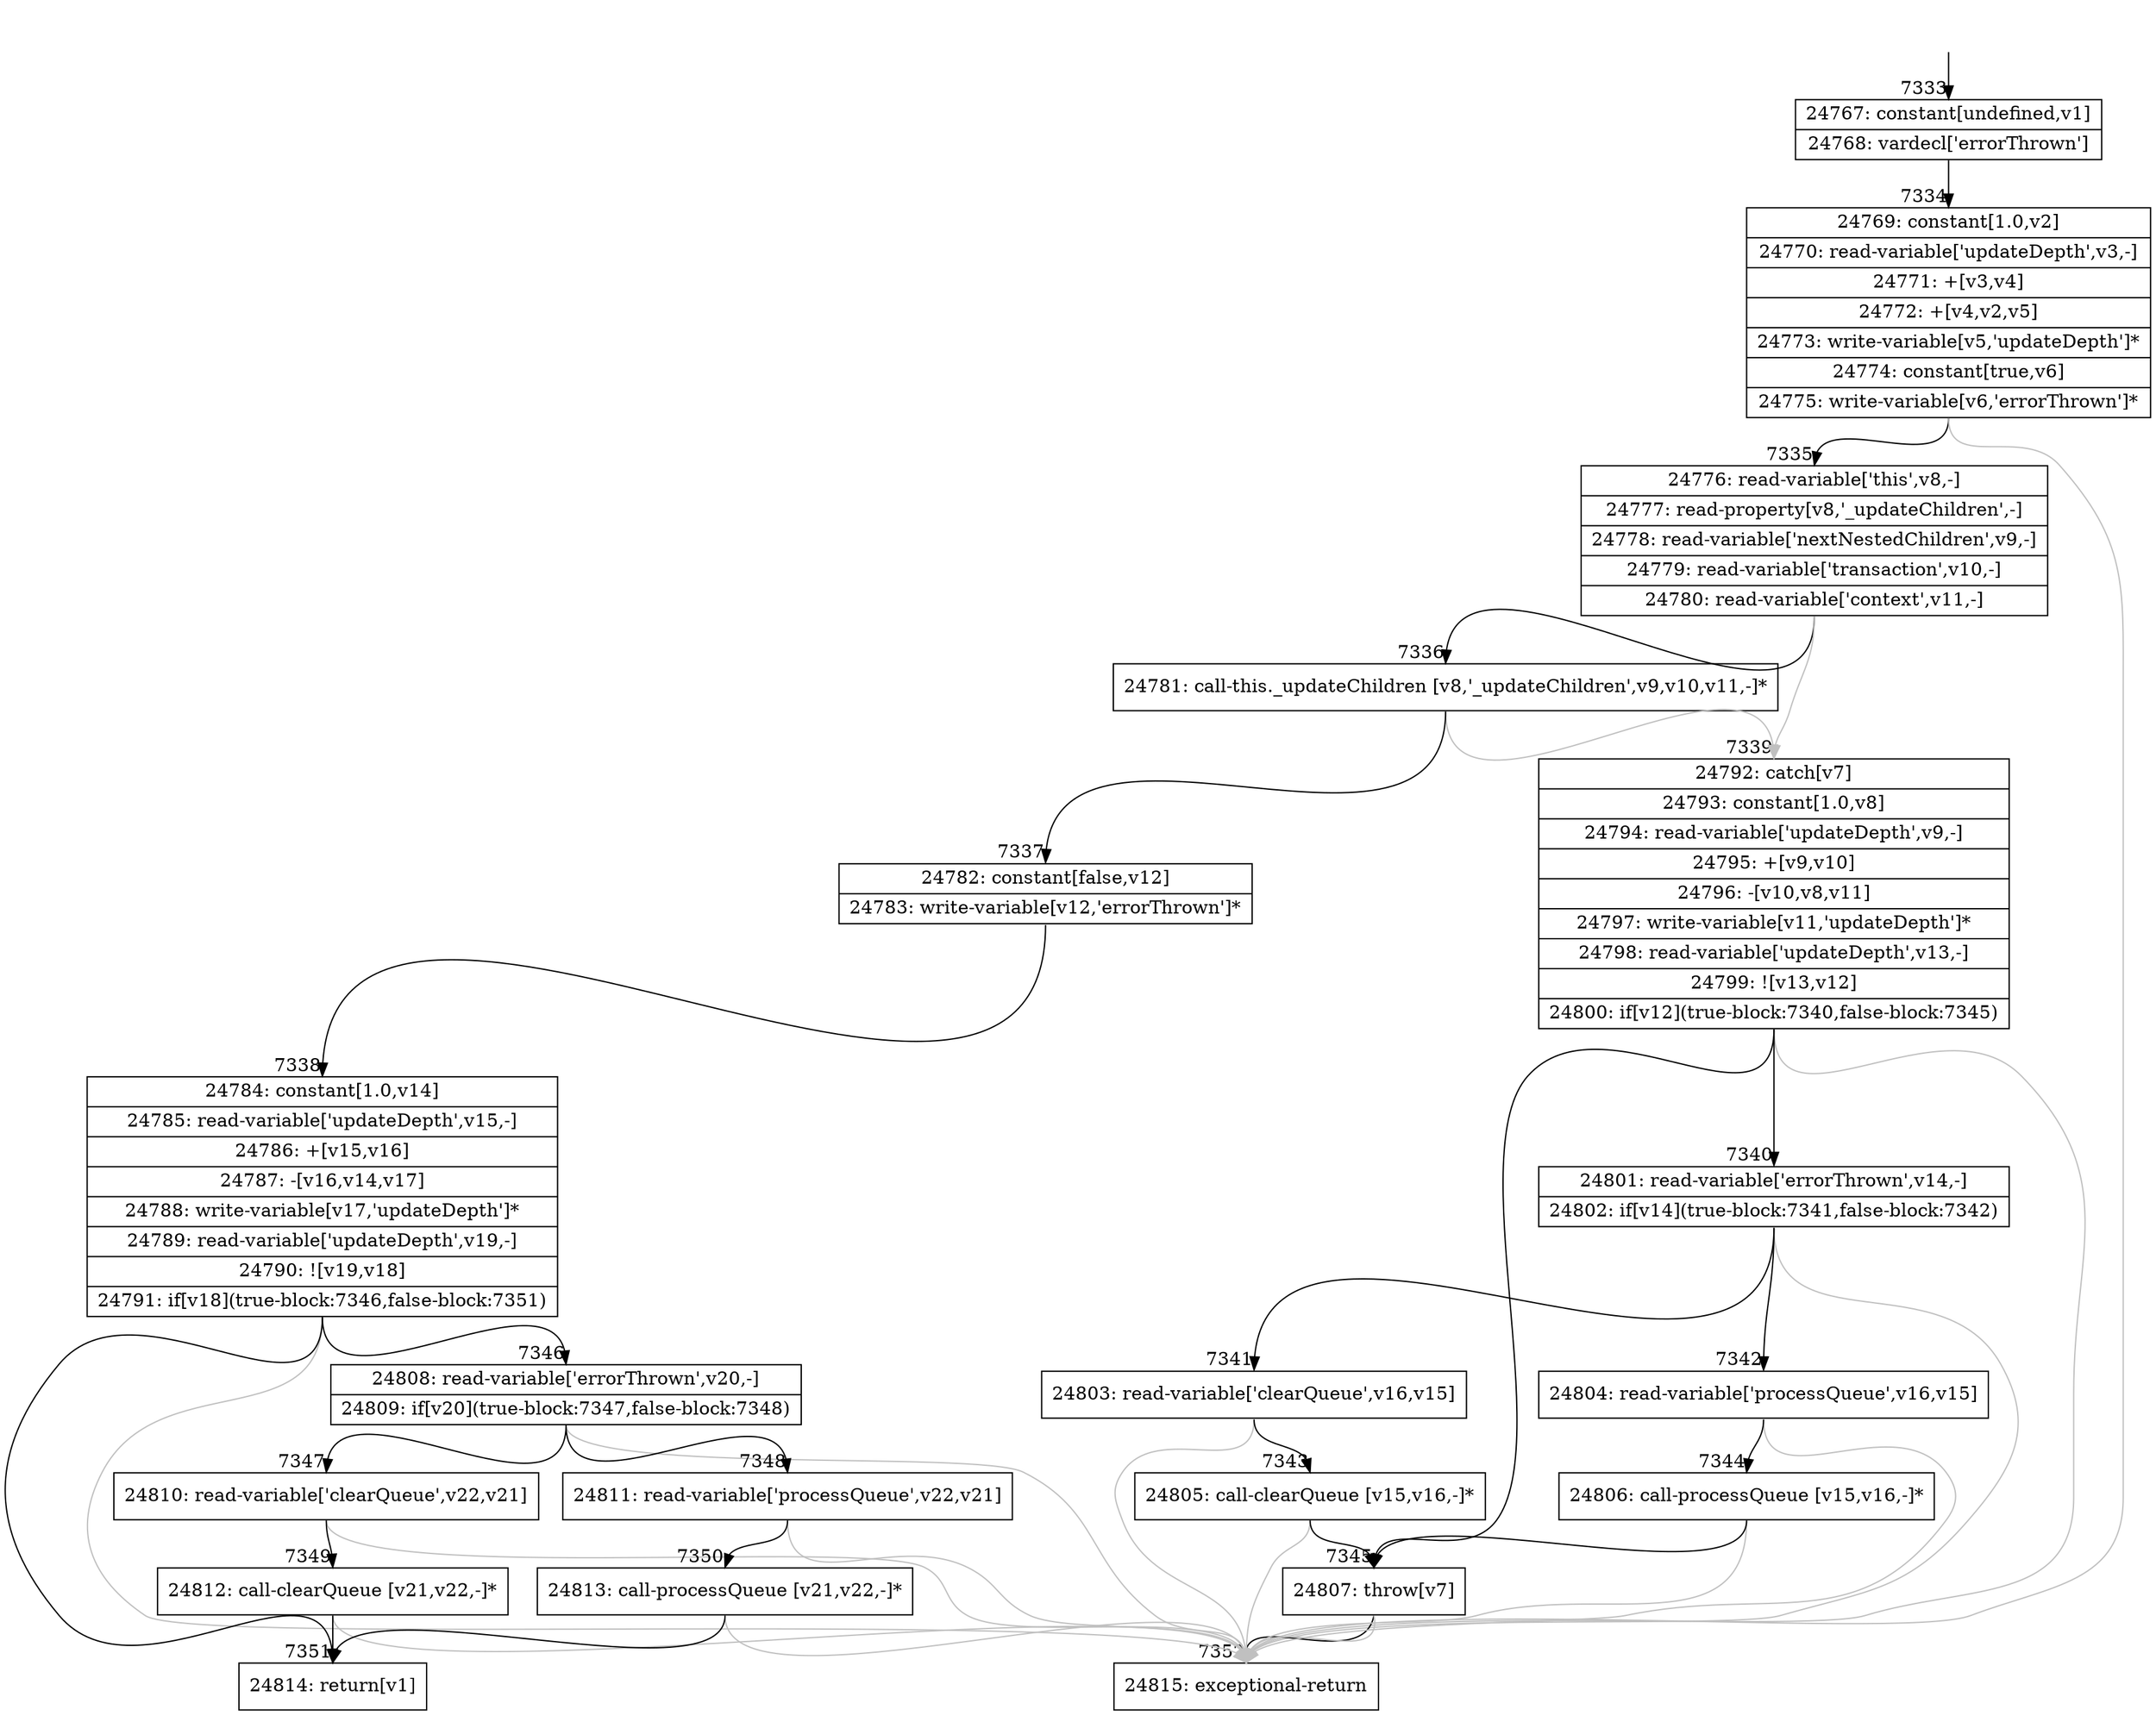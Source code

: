digraph {
rankdir="TD"
BB_entry506[shape=none,label=""];
BB_entry506 -> BB7333 [tailport=s, headport=n, headlabel="    7333"]
BB7333 [shape=record label="{24767: constant[undefined,v1]|24768: vardecl['errorThrown']}" ] 
BB7333 -> BB7334 [tailport=s, headport=n, headlabel="      7334"]
BB7334 [shape=record label="{24769: constant[1.0,v2]|24770: read-variable['updateDepth',v3,-]|24771: +[v3,v4]|24772: +[v4,v2,v5]|24773: write-variable[v5,'updateDepth']*|24774: constant[true,v6]|24775: write-variable[v6,'errorThrown']*}" ] 
BB7334 -> BB7335 [tailport=s, headport=n, headlabel="      7335"]
BB7334 -> BB7352 [tailport=s, headport=n, color=gray, headlabel="      7352"]
BB7335 [shape=record label="{24776: read-variable['this',v8,-]|24777: read-property[v8,'_updateChildren',-]|24778: read-variable['nextNestedChildren',v9,-]|24779: read-variable['transaction',v10,-]|24780: read-variable['context',v11,-]}" ] 
BB7335 -> BB7336 [tailport=s, headport=n, headlabel="      7336"]
BB7335 -> BB7339 [tailport=s, headport=n, color=gray, headlabel="      7339"]
BB7336 [shape=record label="{24781: call-this._updateChildren [v8,'_updateChildren',v9,v10,v11,-]*}" ] 
BB7336 -> BB7337 [tailport=s, headport=n, headlabel="      7337"]
BB7336 -> BB7339 [tailport=s, headport=n, color=gray]
BB7337 [shape=record label="{24782: constant[false,v12]|24783: write-variable[v12,'errorThrown']*}" ] 
BB7337 -> BB7338 [tailport=s, headport=n, headlabel="      7338"]
BB7338 [shape=record label="{24784: constant[1.0,v14]|24785: read-variable['updateDepth',v15,-]|24786: +[v15,v16]|24787: -[v16,v14,v17]|24788: write-variable[v17,'updateDepth']*|24789: read-variable['updateDepth',v19,-]|24790: ![v19,v18]|24791: if[v18](true-block:7346,false-block:7351)}" ] 
BB7338 -> BB7346 [tailport=s, headport=n, headlabel="      7346"]
BB7338 -> BB7351 [tailport=s, headport=n, headlabel="      7351"]
BB7338 -> BB7352 [tailport=s, headport=n, color=gray]
BB7339 [shape=record label="{24792: catch[v7]|24793: constant[1.0,v8]|24794: read-variable['updateDepth',v9,-]|24795: +[v9,v10]|24796: -[v10,v8,v11]|24797: write-variable[v11,'updateDepth']*|24798: read-variable['updateDepth',v13,-]|24799: ![v13,v12]|24800: if[v12](true-block:7340,false-block:7345)}" ] 
BB7339 -> BB7340 [tailport=s, headport=n, headlabel="      7340"]
BB7339 -> BB7345 [tailport=s, headport=n, headlabel="      7345"]
BB7339 -> BB7352 [tailport=s, headport=n, color=gray]
BB7340 [shape=record label="{24801: read-variable['errorThrown',v14,-]|24802: if[v14](true-block:7341,false-block:7342)}" ] 
BB7340 -> BB7341 [tailport=s, headport=n, headlabel="      7341"]
BB7340 -> BB7342 [tailport=s, headport=n, headlabel="      7342"]
BB7340 -> BB7352 [tailport=s, headport=n, color=gray]
BB7341 [shape=record label="{24803: read-variable['clearQueue',v16,v15]}" ] 
BB7341 -> BB7343 [tailport=s, headport=n, headlabel="      7343"]
BB7341 -> BB7352 [tailport=s, headport=n, color=gray]
BB7342 [shape=record label="{24804: read-variable['processQueue',v16,v15]}" ] 
BB7342 -> BB7344 [tailport=s, headport=n, headlabel="      7344"]
BB7342 -> BB7352 [tailport=s, headport=n, color=gray]
BB7343 [shape=record label="{24805: call-clearQueue [v15,v16,-]*}" ] 
BB7343 -> BB7345 [tailport=s, headport=n]
BB7343 -> BB7352 [tailport=s, headport=n, color=gray]
BB7344 [shape=record label="{24806: call-processQueue [v15,v16,-]*}" ] 
BB7344 -> BB7345 [tailport=s, headport=n]
BB7344 -> BB7352 [tailport=s, headport=n, color=gray]
BB7345 [shape=record label="{24807: throw[v7]}" ] 
BB7345 -> BB7352 [tailport=s, headport=n]
BB7345 -> BB7352 [tailport=s, headport=n, color=gray]
BB7346 [shape=record label="{24808: read-variable['errorThrown',v20,-]|24809: if[v20](true-block:7347,false-block:7348)}" ] 
BB7346 -> BB7347 [tailport=s, headport=n, headlabel="      7347"]
BB7346 -> BB7348 [tailport=s, headport=n, headlabel="      7348"]
BB7346 -> BB7352 [tailport=s, headport=n, color=gray]
BB7347 [shape=record label="{24810: read-variable['clearQueue',v22,v21]}" ] 
BB7347 -> BB7349 [tailport=s, headport=n, headlabel="      7349"]
BB7347 -> BB7352 [tailport=s, headport=n, color=gray]
BB7348 [shape=record label="{24811: read-variable['processQueue',v22,v21]}" ] 
BB7348 -> BB7350 [tailport=s, headport=n, headlabel="      7350"]
BB7348 -> BB7352 [tailport=s, headport=n, color=gray]
BB7349 [shape=record label="{24812: call-clearQueue [v21,v22,-]*}" ] 
BB7349 -> BB7351 [tailport=s, headport=n]
BB7349 -> BB7352 [tailport=s, headport=n, color=gray]
BB7350 [shape=record label="{24813: call-processQueue [v21,v22,-]*}" ] 
BB7350 -> BB7351 [tailport=s, headport=n]
BB7350 -> BB7352 [tailport=s, headport=n, color=gray]
BB7351 [shape=record label="{24814: return[v1]}" ] 
BB7352 [shape=record label="{24815: exceptional-return}" ] 
//#$~ 12902
}
